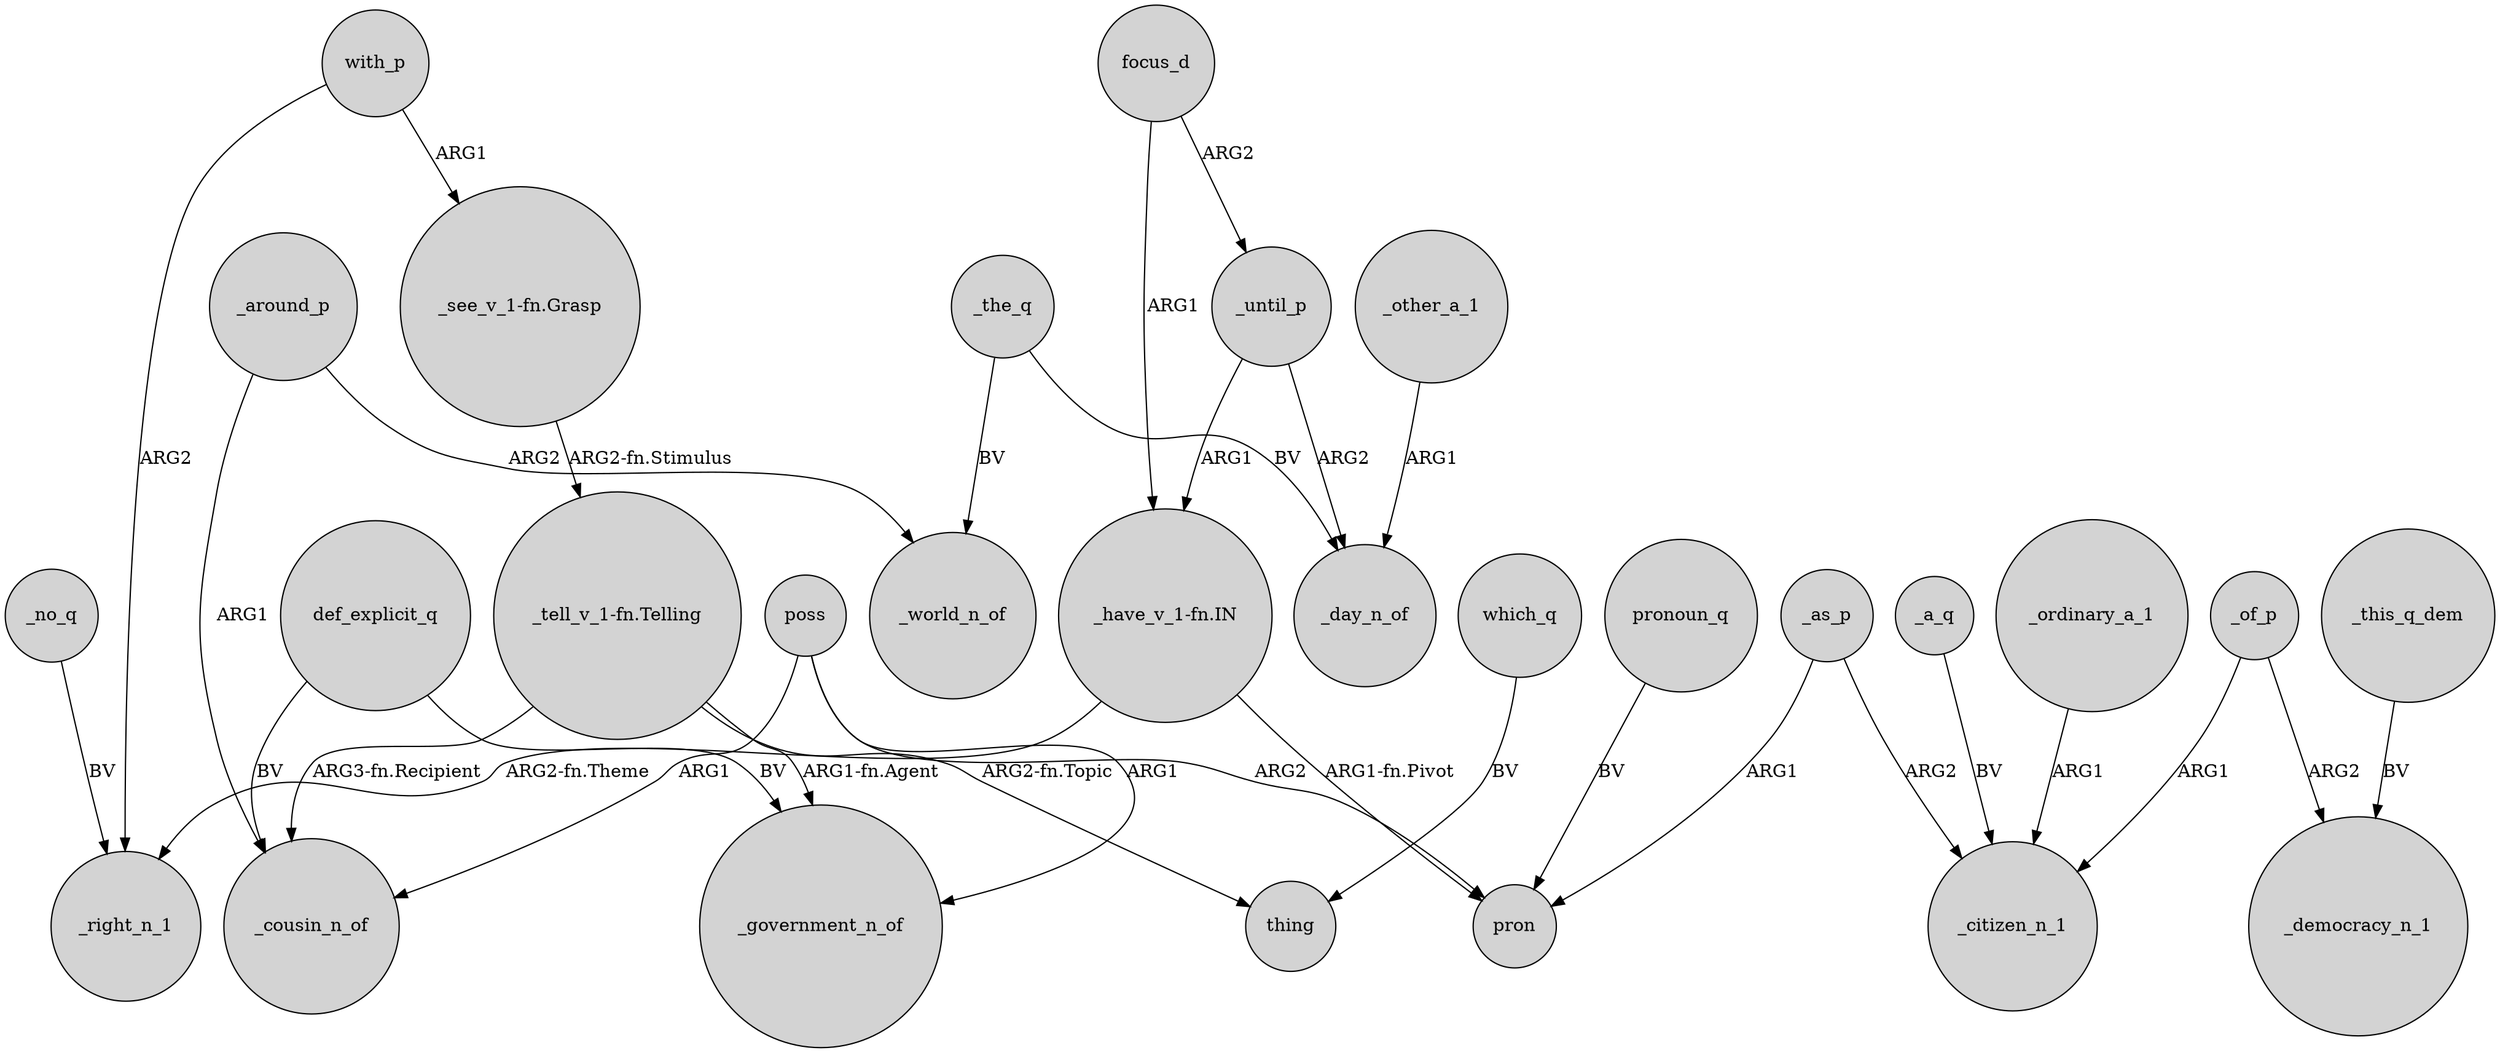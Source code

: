 digraph {
	node [shape=circle style=filled]
	focus_d -> "_have_v_1-fn.IN" [label=ARG1]
	_around_p -> _world_n_of [label=ARG2]
	"_have_v_1-fn.IN" -> _right_n_1 [label="ARG2-fn.Theme"]
	"_tell_v_1-fn.Telling" -> _cousin_n_of [label="ARG3-fn.Recipient"]
	poss -> pron [label=ARG2]
	"_see_v_1-fn.Grasp" -> "_tell_v_1-fn.Telling" [label="ARG2-fn.Stimulus"]
	_a_q -> _citizen_n_1 [label=BV]
	_of_p -> _democracy_n_1 [label=ARG2]
	poss -> _government_n_of [label=ARG1]
	_as_p -> pron [label=ARG1]
	_no_q -> _right_n_1 [label=BV]
	"_have_v_1-fn.IN" -> pron [label="ARG1-fn.Pivot"]
	def_explicit_q -> _cousin_n_of [label=BV]
	_other_a_1 -> _day_n_of [label=ARG1]
	with_p -> "_see_v_1-fn.Grasp" [label=ARG1]
	with_p -> _right_n_1 [label=ARG2]
	_until_p -> _day_n_of [label=ARG2]
	def_explicit_q -> _government_n_of [label=BV]
	"_tell_v_1-fn.Telling" -> _government_n_of [label="ARG1-fn.Agent"]
	_the_q -> _day_n_of [label=BV]
	_of_p -> _citizen_n_1 [label=ARG1]
	pronoun_q -> pron [label=BV]
	"_tell_v_1-fn.Telling" -> thing [label="ARG2-fn.Topic"]
	poss -> _cousin_n_of [label=ARG1]
	_around_p -> _cousin_n_of [label=ARG1]
	_ordinary_a_1 -> _citizen_n_1 [label=ARG1]
	_this_q_dem -> _democracy_n_1 [label=BV]
	_as_p -> _citizen_n_1 [label=ARG2]
	_until_p -> "_have_v_1-fn.IN" [label=ARG1]
	_the_q -> _world_n_of [label=BV]
	focus_d -> _until_p [label=ARG2]
	which_q -> thing [label=BV]
}
